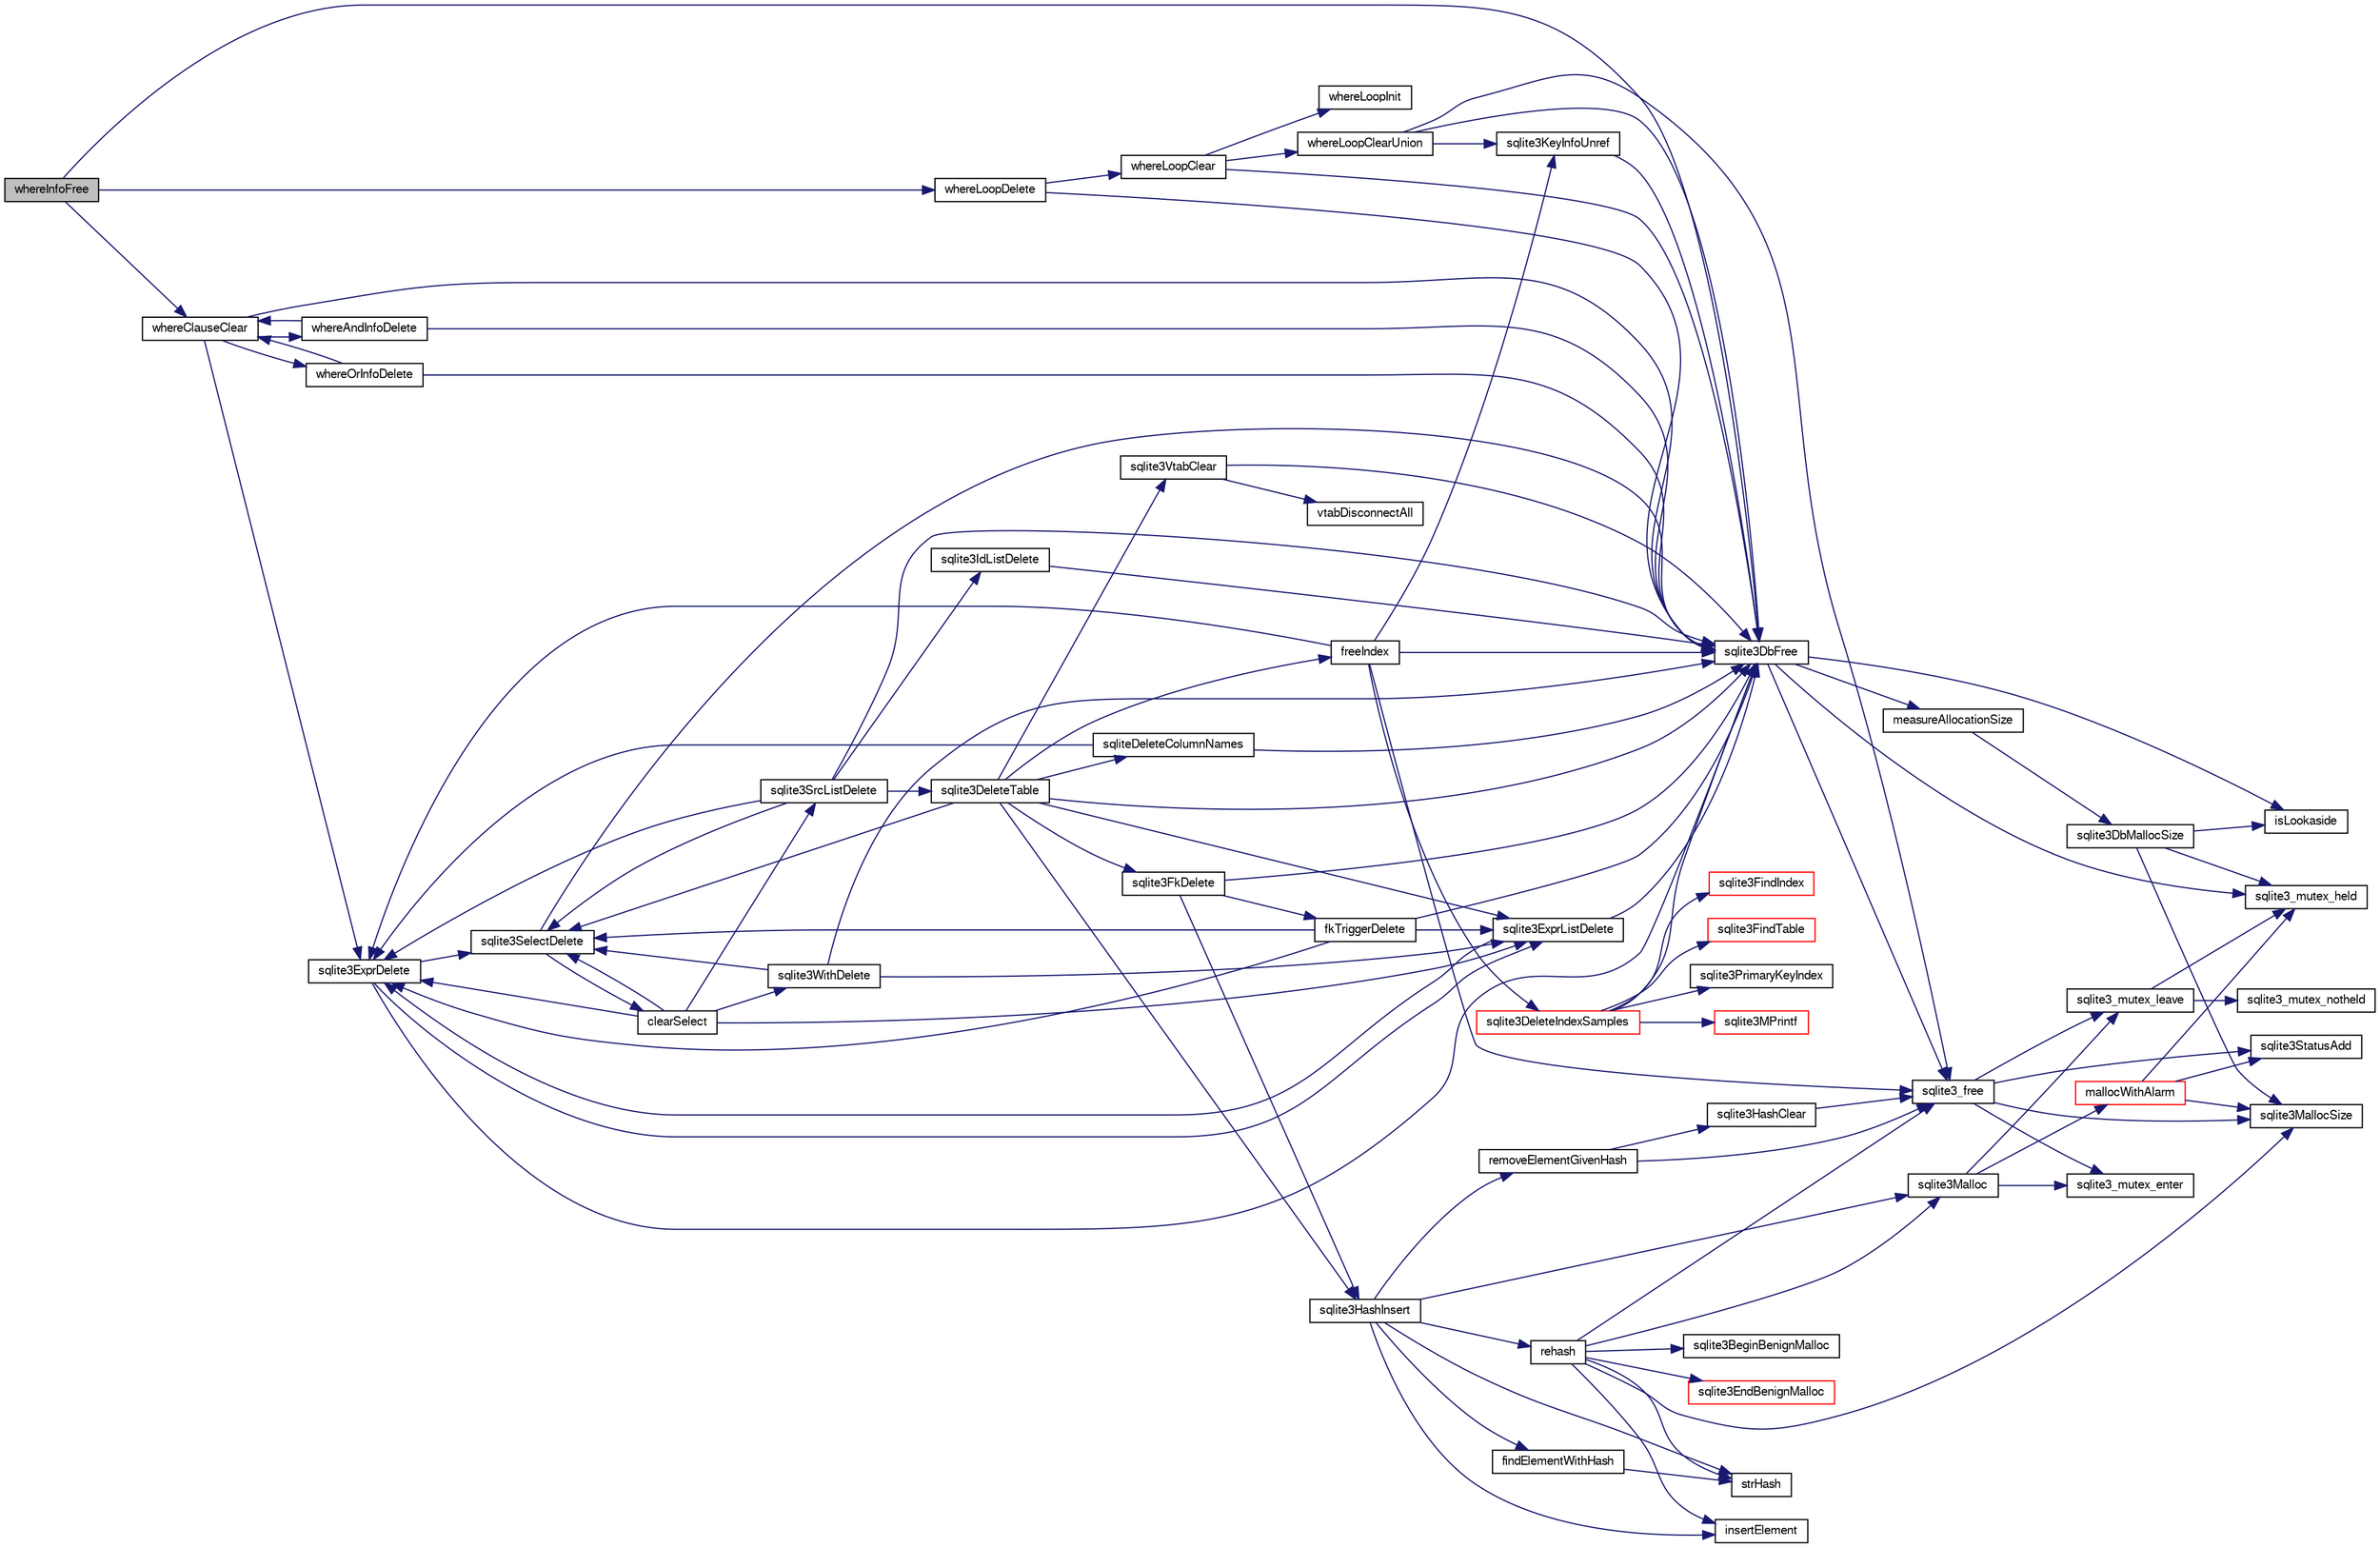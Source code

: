digraph "whereInfoFree"
{
  edge [fontname="FreeSans",fontsize="10",labelfontname="FreeSans",labelfontsize="10"];
  node [fontname="FreeSans",fontsize="10",shape=record];
  rankdir="LR";
  Node911078 [label="whereInfoFree",height=0.2,width=0.4,color="black", fillcolor="grey75", style="filled", fontcolor="black"];
  Node911078 -> Node911079 [color="midnightblue",fontsize="10",style="solid",fontname="FreeSans"];
  Node911079 [label="whereClauseClear",height=0.2,width=0.4,color="black", fillcolor="white", style="filled",URL="$sqlite3_8c.html#ab3f2c30e5f80a4735c7bfcfe0b91eaa7"];
  Node911079 -> Node911080 [color="midnightblue",fontsize="10",style="solid",fontname="FreeSans"];
  Node911080 [label="sqlite3ExprDelete",height=0.2,width=0.4,color="black", fillcolor="white", style="filled",URL="$sqlite3_8c.html#ae4e21ab5918e0428fbaa9e615dceb309"];
  Node911080 -> Node911081 [color="midnightblue",fontsize="10",style="solid",fontname="FreeSans"];
  Node911081 [label="sqlite3DbFree",height=0.2,width=0.4,color="black", fillcolor="white", style="filled",URL="$sqlite3_8c.html#ac70ab821a6607b4a1b909582dc37a069"];
  Node911081 -> Node911082 [color="midnightblue",fontsize="10",style="solid",fontname="FreeSans"];
  Node911082 [label="sqlite3_mutex_held",height=0.2,width=0.4,color="black", fillcolor="white", style="filled",URL="$sqlite3_8c.html#acf77da68932b6bc163c5e68547ecc3e7"];
  Node911081 -> Node911083 [color="midnightblue",fontsize="10",style="solid",fontname="FreeSans"];
  Node911083 [label="measureAllocationSize",height=0.2,width=0.4,color="black", fillcolor="white", style="filled",URL="$sqlite3_8c.html#a45731e644a22fdb756e2b6337224217a"];
  Node911083 -> Node911084 [color="midnightblue",fontsize="10",style="solid",fontname="FreeSans"];
  Node911084 [label="sqlite3DbMallocSize",height=0.2,width=0.4,color="black", fillcolor="white", style="filled",URL="$sqlite3_8c.html#aa397e5a8a03495203a0767abf0a71f86"];
  Node911084 -> Node911085 [color="midnightblue",fontsize="10",style="solid",fontname="FreeSans"];
  Node911085 [label="sqlite3MallocSize",height=0.2,width=0.4,color="black", fillcolor="white", style="filled",URL="$sqlite3_8c.html#acf5d2a5f35270bafb050bd2def576955"];
  Node911084 -> Node911082 [color="midnightblue",fontsize="10",style="solid",fontname="FreeSans"];
  Node911084 -> Node911086 [color="midnightblue",fontsize="10",style="solid",fontname="FreeSans"];
  Node911086 [label="isLookaside",height=0.2,width=0.4,color="black", fillcolor="white", style="filled",URL="$sqlite3_8c.html#a770fa05ff9717b75e16f4d968a77b897"];
  Node911081 -> Node911086 [color="midnightblue",fontsize="10",style="solid",fontname="FreeSans"];
  Node911081 -> Node911087 [color="midnightblue",fontsize="10",style="solid",fontname="FreeSans"];
  Node911087 [label="sqlite3_free",height=0.2,width=0.4,color="black", fillcolor="white", style="filled",URL="$sqlite3_8c.html#a6552349e36a8a691af5487999ab09519"];
  Node911087 -> Node911088 [color="midnightblue",fontsize="10",style="solid",fontname="FreeSans"];
  Node911088 [label="sqlite3_mutex_enter",height=0.2,width=0.4,color="black", fillcolor="white", style="filled",URL="$sqlite3_8c.html#a1c12cde690bd89f104de5cbad12a6bf5"];
  Node911087 -> Node911089 [color="midnightblue",fontsize="10",style="solid",fontname="FreeSans"];
  Node911089 [label="sqlite3StatusAdd",height=0.2,width=0.4,color="black", fillcolor="white", style="filled",URL="$sqlite3_8c.html#afa029f93586aeab4cc85360905dae9cd"];
  Node911087 -> Node911085 [color="midnightblue",fontsize="10",style="solid",fontname="FreeSans"];
  Node911087 -> Node911090 [color="midnightblue",fontsize="10",style="solid",fontname="FreeSans"];
  Node911090 [label="sqlite3_mutex_leave",height=0.2,width=0.4,color="black", fillcolor="white", style="filled",URL="$sqlite3_8c.html#a5838d235601dbd3c1fa993555c6bcc93"];
  Node911090 -> Node911082 [color="midnightblue",fontsize="10",style="solid",fontname="FreeSans"];
  Node911090 -> Node911091 [color="midnightblue",fontsize="10",style="solid",fontname="FreeSans"];
  Node911091 [label="sqlite3_mutex_notheld",height=0.2,width=0.4,color="black", fillcolor="white", style="filled",URL="$sqlite3_8c.html#a83967c837c1c000d3b5adcfaa688f5dc"];
  Node911080 -> Node911092 [color="midnightblue",fontsize="10",style="solid",fontname="FreeSans"];
  Node911092 [label="sqlite3SelectDelete",height=0.2,width=0.4,color="black", fillcolor="white", style="filled",URL="$sqlite3_8c.html#a0f56959f0acac85496744f0d068854a0"];
  Node911092 -> Node911093 [color="midnightblue",fontsize="10",style="solid",fontname="FreeSans"];
  Node911093 [label="clearSelect",height=0.2,width=0.4,color="black", fillcolor="white", style="filled",URL="$sqlite3_8c.html#ac083bac4f2f02c26aa02fc24ca8c2dd9"];
  Node911093 -> Node911094 [color="midnightblue",fontsize="10",style="solid",fontname="FreeSans"];
  Node911094 [label="sqlite3ExprListDelete",height=0.2,width=0.4,color="black", fillcolor="white", style="filled",URL="$sqlite3_8c.html#ae9cd46eac81e86a04ed8c09b99fc3c10"];
  Node911094 -> Node911080 [color="midnightblue",fontsize="10",style="solid",fontname="FreeSans"];
  Node911094 -> Node911081 [color="midnightblue",fontsize="10",style="solid",fontname="FreeSans"];
  Node911093 -> Node911095 [color="midnightblue",fontsize="10",style="solid",fontname="FreeSans"];
  Node911095 [label="sqlite3SrcListDelete",height=0.2,width=0.4,color="black", fillcolor="white", style="filled",URL="$sqlite3_8c.html#acc250a3e5e7fd8889a16a9f28e3e7312"];
  Node911095 -> Node911081 [color="midnightblue",fontsize="10",style="solid",fontname="FreeSans"];
  Node911095 -> Node911096 [color="midnightblue",fontsize="10",style="solid",fontname="FreeSans"];
  Node911096 [label="sqlite3DeleteTable",height=0.2,width=0.4,color="black", fillcolor="white", style="filled",URL="$sqlite3_8c.html#a7fd3d507375a381a3807f92735318973"];
  Node911096 -> Node911097 [color="midnightblue",fontsize="10",style="solid",fontname="FreeSans"];
  Node911097 [label="sqlite3HashInsert",height=0.2,width=0.4,color="black", fillcolor="white", style="filled",URL="$sqlite3_8c.html#aebbc6c13b3c139d5f3463938f441da3d"];
  Node911097 -> Node911098 [color="midnightblue",fontsize="10",style="solid",fontname="FreeSans"];
  Node911098 [label="findElementWithHash",height=0.2,width=0.4,color="black", fillcolor="white", style="filled",URL="$sqlite3_8c.html#a75c0f574fa5d51702434c6e980d57d7f"];
  Node911098 -> Node911099 [color="midnightblue",fontsize="10",style="solid",fontname="FreeSans"];
  Node911099 [label="strHash",height=0.2,width=0.4,color="black", fillcolor="white", style="filled",URL="$sqlite3_8c.html#ad7193605dadc27cf291d54e15bdd011d"];
  Node911097 -> Node911100 [color="midnightblue",fontsize="10",style="solid",fontname="FreeSans"];
  Node911100 [label="removeElementGivenHash",height=0.2,width=0.4,color="black", fillcolor="white", style="filled",URL="$sqlite3_8c.html#a97ff4ac3846af0f8caf5426adfa2808a"];
  Node911100 -> Node911087 [color="midnightblue",fontsize="10",style="solid",fontname="FreeSans"];
  Node911100 -> Node911101 [color="midnightblue",fontsize="10",style="solid",fontname="FreeSans"];
  Node911101 [label="sqlite3HashClear",height=0.2,width=0.4,color="black", fillcolor="white", style="filled",URL="$sqlite3_8c.html#acc7a2dfa6603c59af14b3792fe463c73"];
  Node911101 -> Node911087 [color="midnightblue",fontsize="10",style="solid",fontname="FreeSans"];
  Node911097 -> Node911102 [color="midnightblue",fontsize="10",style="solid",fontname="FreeSans"];
  Node911102 [label="sqlite3Malloc",height=0.2,width=0.4,color="black", fillcolor="white", style="filled",URL="$sqlite3_8c.html#a361a2eaa846b1885f123abe46f5d8b2b"];
  Node911102 -> Node911088 [color="midnightblue",fontsize="10",style="solid",fontname="FreeSans"];
  Node911102 -> Node911103 [color="midnightblue",fontsize="10",style="solid",fontname="FreeSans"];
  Node911103 [label="mallocWithAlarm",height=0.2,width=0.4,color="red", fillcolor="white", style="filled",URL="$sqlite3_8c.html#ab070d5cf8e48ec8a6a43cf025d48598b"];
  Node911103 -> Node911082 [color="midnightblue",fontsize="10",style="solid",fontname="FreeSans"];
  Node911103 -> Node911085 [color="midnightblue",fontsize="10",style="solid",fontname="FreeSans"];
  Node911103 -> Node911089 [color="midnightblue",fontsize="10",style="solid",fontname="FreeSans"];
  Node911102 -> Node911090 [color="midnightblue",fontsize="10",style="solid",fontname="FreeSans"];
  Node911097 -> Node911107 [color="midnightblue",fontsize="10",style="solid",fontname="FreeSans"];
  Node911107 [label="rehash",height=0.2,width=0.4,color="black", fillcolor="white", style="filled",URL="$sqlite3_8c.html#a4851529638f6c7af16239ee6e2dcc628"];
  Node911107 -> Node911108 [color="midnightblue",fontsize="10",style="solid",fontname="FreeSans"];
  Node911108 [label="sqlite3BeginBenignMalloc",height=0.2,width=0.4,color="black", fillcolor="white", style="filled",URL="$sqlite3_8c.html#a3344c0e2b1b6df701a1cb326602fac14"];
  Node911107 -> Node911102 [color="midnightblue",fontsize="10",style="solid",fontname="FreeSans"];
  Node911107 -> Node911109 [color="midnightblue",fontsize="10",style="solid",fontname="FreeSans"];
  Node911109 [label="sqlite3EndBenignMalloc",height=0.2,width=0.4,color="red", fillcolor="white", style="filled",URL="$sqlite3_8c.html#a4582127cc64d483dc66c7acf9d8d8fbb"];
  Node911107 -> Node911087 [color="midnightblue",fontsize="10",style="solid",fontname="FreeSans"];
  Node911107 -> Node911085 [color="midnightblue",fontsize="10",style="solid",fontname="FreeSans"];
  Node911107 -> Node911099 [color="midnightblue",fontsize="10",style="solid",fontname="FreeSans"];
  Node911107 -> Node911374 [color="midnightblue",fontsize="10",style="solid",fontname="FreeSans"];
  Node911374 [label="insertElement",height=0.2,width=0.4,color="black", fillcolor="white", style="filled",URL="$sqlite3_8c.html#a011f717fc5c46f03d78bf81b6714e0ee"];
  Node911097 -> Node911099 [color="midnightblue",fontsize="10",style="solid",fontname="FreeSans"];
  Node911097 -> Node911374 [color="midnightblue",fontsize="10",style="solid",fontname="FreeSans"];
  Node911096 -> Node911375 [color="midnightblue",fontsize="10",style="solid",fontname="FreeSans"];
  Node911375 [label="freeIndex",height=0.2,width=0.4,color="black", fillcolor="white", style="filled",URL="$sqlite3_8c.html#a00907c99c18d5bcb9d0b38c077146c31"];
  Node911375 -> Node911376 [color="midnightblue",fontsize="10",style="solid",fontname="FreeSans"];
  Node911376 [label="sqlite3DeleteIndexSamples",height=0.2,width=0.4,color="red", fillcolor="white", style="filled",URL="$sqlite3_8c.html#aaeda0302fbf61397ec009f65bed047ef"];
  Node911376 -> Node911081 [color="midnightblue",fontsize="10",style="solid",fontname="FreeSans"];
  Node911376 -> Node911377 [color="midnightblue",fontsize="10",style="solid",fontname="FreeSans"];
  Node911377 [label="sqlite3FindIndex",height=0.2,width=0.4,color="red", fillcolor="white", style="filled",URL="$sqlite3_8c.html#a79fb99db8d0f914bb72dd374ae088512"];
  Node911376 -> Node911379 [color="midnightblue",fontsize="10",style="solid",fontname="FreeSans"];
  Node911379 [label="sqlite3FindTable",height=0.2,width=0.4,color="red", fillcolor="white", style="filled",URL="$sqlite3_8c.html#afa51dbee6173bf3a8a3df76b07cea789"];
  Node911376 -> Node911380 [color="midnightblue",fontsize="10",style="solid",fontname="FreeSans"];
  Node911380 [label="sqlite3PrimaryKeyIndex",height=0.2,width=0.4,color="black", fillcolor="white", style="filled",URL="$sqlite3_8c.html#af6edde3fbbd22a22b86ad32677fad95b"];
  Node911376 -> Node911355 [color="midnightblue",fontsize="10",style="solid",fontname="FreeSans"];
  Node911355 [label="sqlite3MPrintf",height=0.2,width=0.4,color="red", fillcolor="white", style="filled",URL="$sqlite3_8c.html#a208ef0df84e9778778804a19af03efea"];
  Node911375 -> Node911419 [color="midnightblue",fontsize="10",style="solid",fontname="FreeSans"];
  Node911419 [label="sqlite3KeyInfoUnref",height=0.2,width=0.4,color="black", fillcolor="white", style="filled",URL="$sqlite3_8c.html#ac94cc1874ab0865db1dbbefd3886ba4a"];
  Node911419 -> Node911081 [color="midnightblue",fontsize="10",style="solid",fontname="FreeSans"];
  Node911375 -> Node911080 [color="midnightblue",fontsize="10",style="solid",fontname="FreeSans"];
  Node911375 -> Node911081 [color="midnightblue",fontsize="10",style="solid",fontname="FreeSans"];
  Node911375 -> Node911087 [color="midnightblue",fontsize="10",style="solid",fontname="FreeSans"];
  Node911096 -> Node912030 [color="midnightblue",fontsize="10",style="solid",fontname="FreeSans"];
  Node912030 [label="sqlite3FkDelete",height=0.2,width=0.4,color="black", fillcolor="white", style="filled",URL="$sqlite3_8c.html#a59a33da6c4e11d3f99b15eafdc01f013"];
  Node912030 -> Node911097 [color="midnightblue",fontsize="10",style="solid",fontname="FreeSans"];
  Node912030 -> Node912031 [color="midnightblue",fontsize="10",style="solid",fontname="FreeSans"];
  Node912031 [label="fkTriggerDelete",height=0.2,width=0.4,color="black", fillcolor="white", style="filled",URL="$sqlite3_8c.html#a45e39c07b1ac453fc3ee0d8779da2cc1"];
  Node912031 -> Node911080 [color="midnightblue",fontsize="10",style="solid",fontname="FreeSans"];
  Node912031 -> Node911094 [color="midnightblue",fontsize="10",style="solid",fontname="FreeSans"];
  Node912031 -> Node911092 [color="midnightblue",fontsize="10",style="solid",fontname="FreeSans"];
  Node912031 -> Node911081 [color="midnightblue",fontsize="10",style="solid",fontname="FreeSans"];
  Node912030 -> Node911081 [color="midnightblue",fontsize="10",style="solid",fontname="FreeSans"];
  Node911096 -> Node912032 [color="midnightblue",fontsize="10",style="solid",fontname="FreeSans"];
  Node912032 [label="sqliteDeleteColumnNames",height=0.2,width=0.4,color="black", fillcolor="white", style="filled",URL="$sqlite3_8c.html#a30fd46bd85a745b908f382e5dd74c38a"];
  Node912032 -> Node911081 [color="midnightblue",fontsize="10",style="solid",fontname="FreeSans"];
  Node912032 -> Node911080 [color="midnightblue",fontsize="10",style="solid",fontname="FreeSans"];
  Node911096 -> Node911081 [color="midnightblue",fontsize="10",style="solid",fontname="FreeSans"];
  Node911096 -> Node911092 [color="midnightblue",fontsize="10",style="solid",fontname="FreeSans"];
  Node911096 -> Node911094 [color="midnightblue",fontsize="10",style="solid",fontname="FreeSans"];
  Node911096 -> Node912033 [color="midnightblue",fontsize="10",style="solid",fontname="FreeSans"];
  Node912033 [label="sqlite3VtabClear",height=0.2,width=0.4,color="black", fillcolor="white", style="filled",URL="$sqlite3_8c.html#a0690ffd2d2e58bd4ed1ce4f1e35c1ef1"];
  Node912033 -> Node912013 [color="midnightblue",fontsize="10",style="solid",fontname="FreeSans"];
  Node912013 [label="vtabDisconnectAll",height=0.2,width=0.4,color="black", fillcolor="white", style="filled",URL="$sqlite3_8c.html#aa3d5506c2557b3e090d8409b5ee27d29"];
  Node912033 -> Node911081 [color="midnightblue",fontsize="10",style="solid",fontname="FreeSans"];
  Node911095 -> Node911092 [color="midnightblue",fontsize="10",style="solid",fontname="FreeSans"];
  Node911095 -> Node911080 [color="midnightblue",fontsize="10",style="solid",fontname="FreeSans"];
  Node911095 -> Node911410 [color="midnightblue",fontsize="10",style="solid",fontname="FreeSans"];
  Node911410 [label="sqlite3IdListDelete",height=0.2,width=0.4,color="black", fillcolor="white", style="filled",URL="$sqlite3_8c.html#a38bea53ea789e86289ca600ff6010f73"];
  Node911410 -> Node911081 [color="midnightblue",fontsize="10",style="solid",fontname="FreeSans"];
  Node911093 -> Node911080 [color="midnightblue",fontsize="10",style="solid",fontname="FreeSans"];
  Node911093 -> Node911092 [color="midnightblue",fontsize="10",style="solid",fontname="FreeSans"];
  Node911093 -> Node911409 [color="midnightblue",fontsize="10",style="solid",fontname="FreeSans"];
  Node911409 [label="sqlite3WithDelete",height=0.2,width=0.4,color="black", fillcolor="white", style="filled",URL="$sqlite3_8c.html#a17d9ea3de76b5d740b422ea9b4fe3abb"];
  Node911409 -> Node911094 [color="midnightblue",fontsize="10",style="solid",fontname="FreeSans"];
  Node911409 -> Node911092 [color="midnightblue",fontsize="10",style="solid",fontname="FreeSans"];
  Node911409 -> Node911081 [color="midnightblue",fontsize="10",style="solid",fontname="FreeSans"];
  Node911092 -> Node911081 [color="midnightblue",fontsize="10",style="solid",fontname="FreeSans"];
  Node911080 -> Node911094 [color="midnightblue",fontsize="10",style="solid",fontname="FreeSans"];
  Node911079 -> Node912034 [color="midnightblue",fontsize="10",style="solid",fontname="FreeSans"];
  Node912034 [label="whereOrInfoDelete",height=0.2,width=0.4,color="black", fillcolor="white", style="filled",URL="$sqlite3_8c.html#abb2848eb0bce7a288b25bdd1d3df5535"];
  Node912034 -> Node911079 [color="midnightblue",fontsize="10",style="solid",fontname="FreeSans"];
  Node912034 -> Node911081 [color="midnightblue",fontsize="10",style="solid",fontname="FreeSans"];
  Node911079 -> Node912035 [color="midnightblue",fontsize="10",style="solid",fontname="FreeSans"];
  Node912035 [label="whereAndInfoDelete",height=0.2,width=0.4,color="black", fillcolor="white", style="filled",URL="$sqlite3_8c.html#a6cfc971c2a2e285860dc9dc0e157cb85"];
  Node912035 -> Node911079 [color="midnightblue",fontsize="10",style="solid",fontname="FreeSans"];
  Node912035 -> Node911081 [color="midnightblue",fontsize="10",style="solid",fontname="FreeSans"];
  Node911079 -> Node911081 [color="midnightblue",fontsize="10",style="solid",fontname="FreeSans"];
  Node911078 -> Node912036 [color="midnightblue",fontsize="10",style="solid",fontname="FreeSans"];
  Node912036 [label="whereLoopDelete",height=0.2,width=0.4,color="black", fillcolor="white", style="filled",URL="$sqlite3_8c.html#a2098de3b5449a8465f65a0943c05b7bc"];
  Node912036 -> Node912037 [color="midnightblue",fontsize="10",style="solid",fontname="FreeSans"];
  Node912037 [label="whereLoopClear",height=0.2,width=0.4,color="black", fillcolor="white", style="filled",URL="$sqlite3_8c.html#ae12a592b0cf0b127cca2ead1746eb816"];
  Node912037 -> Node911081 [color="midnightblue",fontsize="10",style="solid",fontname="FreeSans"];
  Node912037 -> Node912038 [color="midnightblue",fontsize="10",style="solid",fontname="FreeSans"];
  Node912038 [label="whereLoopClearUnion",height=0.2,width=0.4,color="black", fillcolor="white", style="filled",URL="$sqlite3_8c.html#a13df9c7fcbdf15a648efd33311ed7c16"];
  Node912038 -> Node911087 [color="midnightblue",fontsize="10",style="solid",fontname="FreeSans"];
  Node912038 -> Node911081 [color="midnightblue",fontsize="10",style="solid",fontname="FreeSans"];
  Node912038 -> Node911419 [color="midnightblue",fontsize="10",style="solid",fontname="FreeSans"];
  Node912037 -> Node912039 [color="midnightblue",fontsize="10",style="solid",fontname="FreeSans"];
  Node912039 [label="whereLoopInit",height=0.2,width=0.4,color="black", fillcolor="white", style="filled",URL="$sqlite3_8c.html#acd7c83686cce72c994a75ee47502eb93"];
  Node912036 -> Node911081 [color="midnightblue",fontsize="10",style="solid",fontname="FreeSans"];
  Node911078 -> Node911081 [color="midnightblue",fontsize="10",style="solid",fontname="FreeSans"];
}
